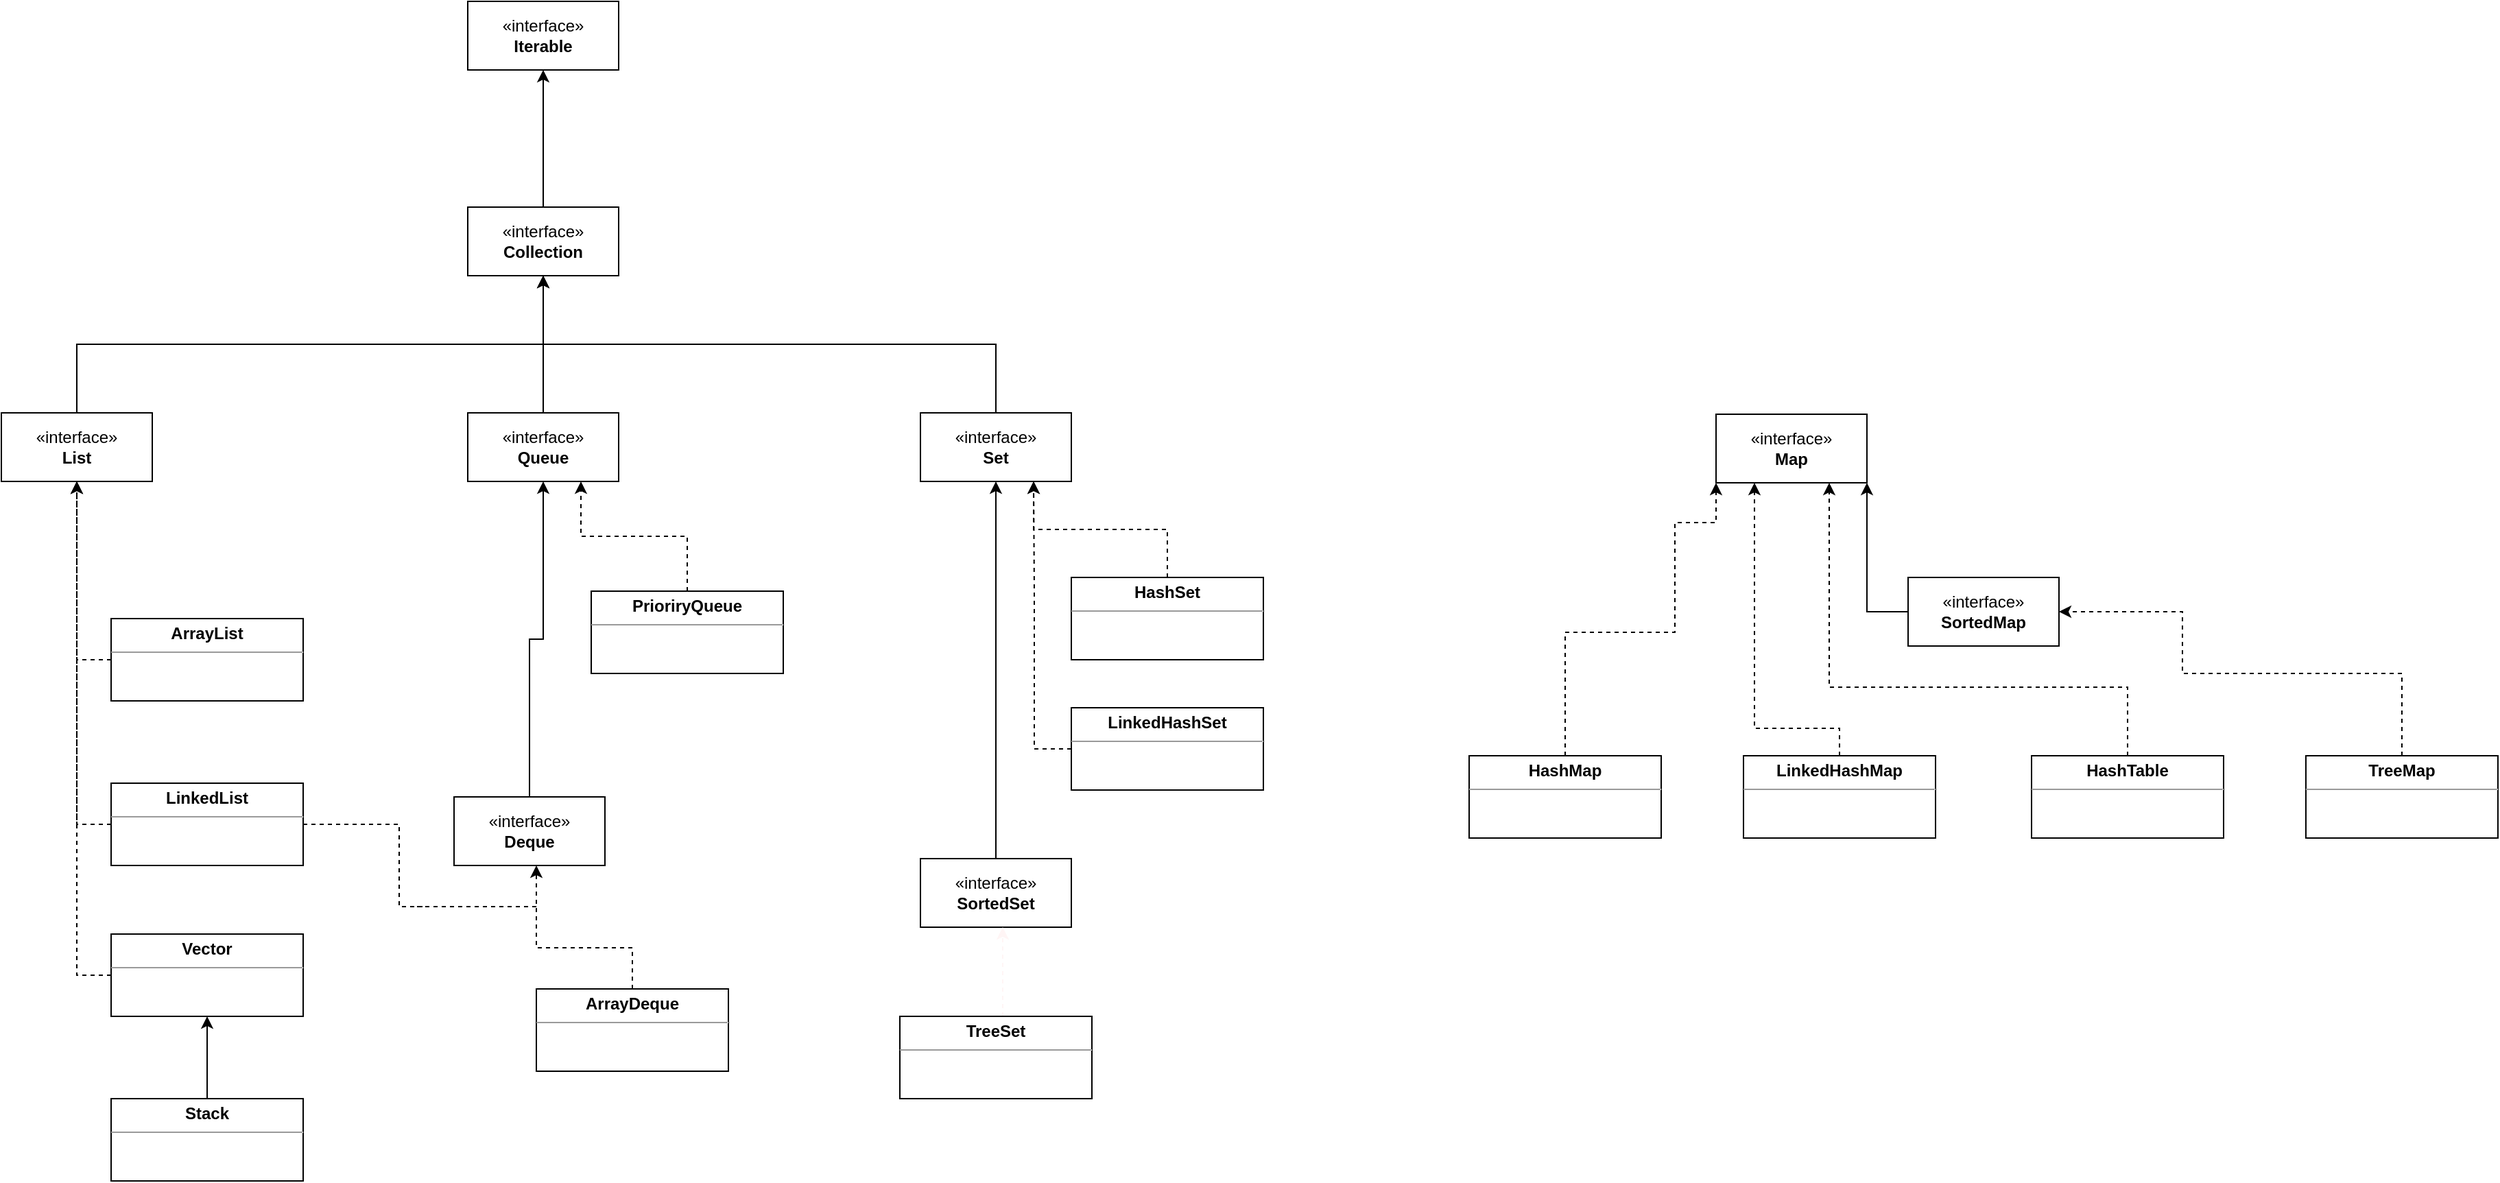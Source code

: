 <mxfile version="20.5.3" type="embed"><diagram id="MGRFIrOorHhDNhJ7VRQj" name="Сторінка-1"><mxGraphModel dx="1675" dy="527" grid="1" gridSize="10" guides="1" tooltips="1" connect="1" arrows="1" fold="1" page="1" pageScale="1" pageWidth="827" pageHeight="1169" background="none" math="0" shadow="0"><root><mxCell id="0"/><mxCell id="1" parent="0"/><mxCell id="RLsNyQYbH4PFIlgkzAy3-1" value="«interface»&lt;br&gt;&lt;b&gt;Iterable&lt;br&gt;&lt;/b&gt;" style="html=1;whiteSpace=wrap;" parent="1" vertex="1"><mxGeometry x="-30" y="50" width="110" height="50" as="geometry"/></mxCell><mxCell id="RLsNyQYbH4PFIlgkzAy3-19" style="edgeStyle=orthogonalEdgeStyle;rounded=0;orthogonalLoop=1;jettySize=auto;html=1;entryX=0.5;entryY=1;entryDx=0;entryDy=0;" parent="1" source="RLsNyQYbH4PFIlgkzAy3-2" target="RLsNyQYbH4PFIlgkzAy3-1" edge="1"><mxGeometry relative="1" as="geometry"/></mxCell><mxCell id="RLsNyQYbH4PFIlgkzAy3-2" value="«interface»&lt;br&gt;&lt;b&gt;Collection&lt;/b&gt;" style="html=1;whiteSpace=wrap;" parent="1" vertex="1"><mxGeometry x="-30" y="200" width="110" height="50" as="geometry"/></mxCell><mxCell id="RLsNyQYbH4PFIlgkzAy3-20" style="edgeStyle=orthogonalEdgeStyle;rounded=0;orthogonalLoop=1;jettySize=auto;html=1;entryX=0.5;entryY=1;entryDx=0;entryDy=0;" parent="1" source="RLsNyQYbH4PFIlgkzAy3-3" target="RLsNyQYbH4PFIlgkzAy3-2" edge="1"><mxGeometry relative="1" as="geometry"/></mxCell><mxCell id="RLsNyQYbH4PFIlgkzAy3-3" value="«interface»&lt;br&gt;&lt;b&gt;Queue&lt;br&gt;&lt;/b&gt;" style="html=1;whiteSpace=wrap;" parent="1" vertex="1"><mxGeometry x="-30" y="350" width="110" height="50" as="geometry"/></mxCell><mxCell id="RLsNyQYbH4PFIlgkzAy3-21" style="edgeStyle=orthogonalEdgeStyle;rounded=0;orthogonalLoop=1;jettySize=auto;html=1;entryX=0.5;entryY=1;entryDx=0;entryDy=0;" parent="1" source="RLsNyQYbH4PFIlgkzAy3-4" target="RLsNyQYbH4PFIlgkzAy3-2" edge="1"><mxGeometry relative="1" as="geometry"><Array as="points"><mxPoint x="-315" y="300"/><mxPoint x="25" y="300"/></Array></mxGeometry></mxCell><mxCell id="RLsNyQYbH4PFIlgkzAy3-4" value="«interface»&lt;br&gt;&lt;b&gt;List&lt;/b&gt;" style="html=1;whiteSpace=wrap;" parent="1" vertex="1"><mxGeometry x="-370" y="350" width="110" height="50" as="geometry"/></mxCell><mxCell id="RLsNyQYbH4PFIlgkzAy3-22" style="edgeStyle=orthogonalEdgeStyle;rounded=0;orthogonalLoop=1;jettySize=auto;html=1;entryX=0.5;entryY=1;entryDx=0;entryDy=0;" parent="1" source="RLsNyQYbH4PFIlgkzAy3-5" target="RLsNyQYbH4PFIlgkzAy3-2" edge="1"><mxGeometry relative="1" as="geometry"><Array as="points"><mxPoint x="355" y="300"/><mxPoint x="25" y="300"/></Array></mxGeometry></mxCell><mxCell id="RLsNyQYbH4PFIlgkzAy3-5" value="«interface»&lt;br&gt;&lt;b&gt;Set&lt;/b&gt;" style="html=1;whiteSpace=wrap;" parent="1" vertex="1"><mxGeometry x="300" y="350" width="110" height="50" as="geometry"/></mxCell><mxCell id="RLsNyQYbH4PFIlgkzAy3-25" style="edgeStyle=orthogonalEdgeStyle;rounded=0;orthogonalLoop=1;jettySize=auto;html=1;entryX=0.5;entryY=1;entryDx=0;entryDy=0;dashed=1;" parent="1" source="RLsNyQYbH4PFIlgkzAy3-6" target="RLsNyQYbH4PFIlgkzAy3-4" edge="1"><mxGeometry relative="1" as="geometry"><Array as="points"><mxPoint x="-315" y="530"/></Array></mxGeometry></mxCell><mxCell id="RLsNyQYbH4PFIlgkzAy3-6" value="&lt;p style=&quot;margin:0px;margin-top:4px;text-align:center;&quot;&gt;&lt;b&gt;ArrayList&lt;/b&gt;&lt;/p&gt;&lt;hr size=&quot;1&quot;&gt;&lt;div style=&quot;height:2px;&quot;&gt;&lt;/div&gt;" style="verticalAlign=top;align=left;overflow=fill;fontSize=12;fontFamily=Helvetica;html=1;whiteSpace=wrap;" parent="1" vertex="1"><mxGeometry x="-290" y="500" width="140" height="60" as="geometry"/></mxCell><mxCell id="RLsNyQYbH4PFIlgkzAy3-24" style="edgeStyle=orthogonalEdgeStyle;rounded=0;orthogonalLoop=1;jettySize=auto;html=1;entryX=0.5;entryY=1;entryDx=0;entryDy=0;dashed=1;" parent="1" source="RLsNyQYbH4PFIlgkzAy3-7" target="RLsNyQYbH4PFIlgkzAy3-4" edge="1"><mxGeometry relative="1" as="geometry"><Array as="points"><mxPoint x="-315" y="650"/></Array></mxGeometry></mxCell><mxCell id="RLsNyQYbH4PFIlgkzAy3-56" style="edgeStyle=orthogonalEdgeStyle;rounded=0;orthogonalLoop=1;jettySize=auto;html=1;endArrow=none;endFill=0;dashed=1;" parent="1" source="RLsNyQYbH4PFIlgkzAy3-7" edge="1"><mxGeometry relative="1" as="geometry"><mxPoint x="-60" y="710" as="targetPoint"/><Array as="points"><mxPoint x="-80" y="650"/><mxPoint x="-80" y="710"/></Array></mxGeometry></mxCell><mxCell id="RLsNyQYbH4PFIlgkzAy3-7" value="&lt;p style=&quot;margin:0px;margin-top:4px;text-align:center;&quot;&gt;&lt;b&gt;LinkedList&lt;/b&gt;&lt;/p&gt;&lt;hr size=&quot;1&quot;&gt;&lt;div style=&quot;height:2px;&quot;&gt;&lt;/div&gt;" style="verticalAlign=top;align=left;overflow=fill;fontSize=12;fontFamily=Helvetica;html=1;whiteSpace=wrap;" parent="1" vertex="1"><mxGeometry x="-290" y="620" width="140" height="60" as="geometry"/></mxCell><mxCell id="RLsNyQYbH4PFIlgkzAy3-26" style="edgeStyle=orthogonalEdgeStyle;rounded=0;orthogonalLoop=1;jettySize=auto;html=1;entryX=0.5;entryY=1;entryDx=0;entryDy=0;exitX=0;exitY=0.5;exitDx=0;exitDy=0;dashed=1;" parent="1" source="RLsNyQYbH4PFIlgkzAy3-8" target="RLsNyQYbH4PFIlgkzAy3-4" edge="1"><mxGeometry relative="1" as="geometry"/></mxCell><mxCell id="RLsNyQYbH4PFIlgkzAy3-8" value="&lt;p style=&quot;margin:0px;margin-top:4px;text-align:center;&quot;&gt;&lt;b&gt;Vector&lt;/b&gt;&lt;/p&gt;&lt;hr size=&quot;1&quot;&gt;&lt;div style=&quot;height:2px;&quot;&gt;&lt;/div&gt;" style="verticalAlign=top;align=left;overflow=fill;fontSize=12;fontFamily=Helvetica;html=1;whiteSpace=wrap;" parent="1" vertex="1"><mxGeometry x="-290" y="730" width="140" height="60" as="geometry"/></mxCell><mxCell id="RLsNyQYbH4PFIlgkzAy3-27" style="edgeStyle=orthogonalEdgeStyle;rounded=0;orthogonalLoop=1;jettySize=auto;html=1;entryX=0.5;entryY=1;entryDx=0;entryDy=0;" parent="1" source="RLsNyQYbH4PFIlgkzAy3-9" target="RLsNyQYbH4PFIlgkzAy3-8" edge="1"><mxGeometry relative="1" as="geometry"/></mxCell><mxCell id="RLsNyQYbH4PFIlgkzAy3-9" value="&lt;p style=&quot;margin:0px;margin-top:4px;text-align:center;&quot;&gt;&lt;b&gt;Stack&lt;/b&gt;&lt;/p&gt;&lt;hr size=&quot;1&quot;&gt;&lt;div style=&quot;height:2px;&quot;&gt;&lt;/div&gt;" style="verticalAlign=top;align=left;overflow=fill;fontSize=12;fontFamily=Helvetica;html=1;whiteSpace=wrap;" parent="1" vertex="1"><mxGeometry x="-290" y="850" width="140" height="60" as="geometry"/></mxCell><mxCell id="RLsNyQYbH4PFIlgkzAy3-31" style="edgeStyle=orthogonalEdgeStyle;rounded=0;orthogonalLoop=1;jettySize=auto;html=1;entryX=0.5;entryY=1;entryDx=0;entryDy=0;" parent="1" source="RLsNyQYbH4PFIlgkzAy3-10" target="RLsNyQYbH4PFIlgkzAy3-3" edge="1"><mxGeometry relative="1" as="geometry"/></mxCell><mxCell id="RLsNyQYbH4PFIlgkzAy3-10" value="«interface»&lt;br&gt;&lt;b&gt;Deque&lt;/b&gt;" style="html=1;whiteSpace=wrap;" parent="1" vertex="1"><mxGeometry x="-40" y="630" width="110" height="50" as="geometry"/></mxCell><mxCell id="RLsNyQYbH4PFIlgkzAy3-30" style="edgeStyle=orthogonalEdgeStyle;rounded=0;orthogonalLoop=1;jettySize=auto;html=1;entryX=0.75;entryY=1;entryDx=0;entryDy=0;dashed=1;" parent="1" source="RLsNyQYbH4PFIlgkzAy3-11" target="RLsNyQYbH4PFIlgkzAy3-3" edge="1"><mxGeometry relative="1" as="geometry"/></mxCell><mxCell id="RLsNyQYbH4PFIlgkzAy3-11" value="&lt;p style=&quot;margin:0px;margin-top:4px;text-align:center;&quot;&gt;&lt;b&gt;PrioriryQueue&lt;/b&gt;&lt;/p&gt;&lt;hr size=&quot;1&quot;&gt;&lt;div style=&quot;height:2px;&quot;&gt;&lt;/div&gt;" style="verticalAlign=top;align=left;overflow=fill;fontSize=12;fontFamily=Helvetica;html=1;whiteSpace=wrap;" parent="1" vertex="1"><mxGeometry x="60" y="480" width="140" height="60" as="geometry"/></mxCell><mxCell id="RLsNyQYbH4PFIlgkzAy3-32" style="edgeStyle=orthogonalEdgeStyle;rounded=0;orthogonalLoop=1;jettySize=auto;html=1;dashed=1;" parent="1" source="RLsNyQYbH4PFIlgkzAy3-12" edge="1"><mxGeometry relative="1" as="geometry"><mxPoint x="20" y="680" as="targetPoint"/><Array as="points"><mxPoint x="90" y="740"/><mxPoint x="20" y="740"/><mxPoint x="20" y="680"/></Array></mxGeometry></mxCell><mxCell id="RLsNyQYbH4PFIlgkzAy3-12" value="&lt;p style=&quot;margin:0px;margin-top:4px;text-align:center;&quot;&gt;&lt;b&gt;ArrayDeque&lt;/b&gt;&lt;/p&gt;&lt;hr size=&quot;1&quot;&gt;&lt;div style=&quot;height:2px;&quot;&gt;&lt;/div&gt;" style="verticalAlign=top;align=left;overflow=fill;fontSize=12;fontFamily=Helvetica;html=1;whiteSpace=wrap;" parent="1" vertex="1"><mxGeometry x="20" y="770" width="140" height="60" as="geometry"/></mxCell><mxCell id="RLsNyQYbH4PFIlgkzAy3-35" style="edgeStyle=orthogonalEdgeStyle;rounded=0;orthogonalLoop=1;jettySize=auto;html=1;entryX=0.5;entryY=1;entryDx=0;entryDy=0;" parent="1" source="RLsNyQYbH4PFIlgkzAy3-13" target="RLsNyQYbH4PFIlgkzAy3-5" edge="1"><mxGeometry relative="1" as="geometry"/></mxCell><mxCell id="RLsNyQYbH4PFIlgkzAy3-13" value="«interface»&lt;br&gt;&lt;b&gt;SortedSet&lt;/b&gt;" style="html=1;whiteSpace=wrap;" parent="1" vertex="1"><mxGeometry x="300" y="675" width="110" height="50" as="geometry"/></mxCell><mxCell id="RLsNyQYbH4PFIlgkzAy3-33" style="edgeStyle=orthogonalEdgeStyle;rounded=0;orthogonalLoop=1;jettySize=auto;html=1;entryX=0.75;entryY=1;entryDx=0;entryDy=0;dashed=1;" parent="1" source="RLsNyQYbH4PFIlgkzAy3-14" target="RLsNyQYbH4PFIlgkzAy3-5" edge="1"><mxGeometry relative="1" as="geometry"/></mxCell><mxCell id="RLsNyQYbH4PFIlgkzAy3-14" value="&lt;p style=&quot;margin:0px;margin-top:4px;text-align:center;&quot;&gt;&lt;b&gt;HashSet&lt;/b&gt;&lt;/p&gt;&lt;hr size=&quot;1&quot;&gt;&lt;div style=&quot;height:2px;&quot;&gt;&lt;/div&gt;" style="verticalAlign=top;align=left;overflow=fill;fontSize=12;fontFamily=Helvetica;html=1;whiteSpace=wrap;" parent="1" vertex="1"><mxGeometry x="410" y="470" width="140" height="60" as="geometry"/></mxCell><mxCell id="RLsNyQYbH4PFIlgkzAy3-37" style="edgeStyle=orthogonalEdgeStyle;rounded=0;orthogonalLoop=1;jettySize=auto;html=1;entryX=0.75;entryY=1;entryDx=0;entryDy=0;dashed=1;" parent="1" source="RLsNyQYbH4PFIlgkzAy3-17" target="RLsNyQYbH4PFIlgkzAy3-5" edge="1"><mxGeometry relative="1" as="geometry"><Array as="points"><mxPoint x="383" y="595"/><mxPoint x="383" y="482"/></Array></mxGeometry></mxCell><mxCell id="RLsNyQYbH4PFIlgkzAy3-17" value="&lt;p style=&quot;margin:0px;margin-top:4px;text-align:center;&quot;&gt;&lt;b&gt;LinkedHashSet&lt;/b&gt;&lt;/p&gt;&lt;hr size=&quot;1&quot;&gt;&lt;div style=&quot;height:2px;&quot;&gt;&lt;/div&gt;" style="verticalAlign=top;align=left;overflow=fill;fontSize=12;fontFamily=Helvetica;html=1;whiteSpace=wrap;" parent="1" vertex="1"><mxGeometry x="410" y="565" width="140" height="60" as="geometry"/></mxCell><mxCell id="RLsNyQYbH4PFIlgkzAy3-36" style="edgeStyle=orthogonalEdgeStyle;rounded=0;orthogonalLoop=1;jettySize=auto;html=1;entryX=0.5;entryY=1;entryDx=0;entryDy=0;strokeColor=none;dashed=1;" parent="1" source="RLsNyQYbH4PFIlgkzAy3-18" target="RLsNyQYbH4PFIlgkzAy3-13" edge="1"><mxGeometry relative="1" as="geometry"/></mxCell><mxCell id="RLsNyQYbH4PFIlgkzAy3-55" style="edgeStyle=orthogonalEdgeStyle;rounded=0;orthogonalLoop=1;jettySize=auto;html=1;strokeColor=#FFF5F5;dashed=1;fillColor=#0050ef;" parent="1" source="RLsNyQYbH4PFIlgkzAy3-18" target="RLsNyQYbH4PFIlgkzAy3-13" edge="1"><mxGeometry relative="1" as="geometry"><Array as="points"><mxPoint x="360" y="750"/><mxPoint x="360" y="750"/></Array></mxGeometry></mxCell><mxCell id="RLsNyQYbH4PFIlgkzAy3-18" value="&lt;p style=&quot;margin:0px;margin-top:4px;text-align:center;&quot;&gt;&lt;b&gt;TreeSet&lt;/b&gt;&lt;/p&gt;&lt;hr size=&quot;1&quot;&gt;&lt;div style=&quot;height:2px;&quot;&gt;&lt;/div&gt;" style="verticalAlign=top;align=left;overflow=fill;fontSize=12;fontFamily=Helvetica;html=1;whiteSpace=wrap;" parent="1" vertex="1"><mxGeometry x="285" y="790" width="140" height="60" as="geometry"/></mxCell><mxCell id="RLsNyQYbH4PFIlgkzAy3-38" value="«interface»&lt;br&gt;&lt;b&gt;Map&lt;/b&gt;" style="html=1;whiteSpace=wrap;" parent="1" vertex="1"><mxGeometry x="880" y="351" width="110" height="50" as="geometry"/></mxCell><mxCell id="RLsNyQYbH4PFIlgkzAy3-52" style="edgeStyle=orthogonalEdgeStyle;rounded=0;orthogonalLoop=1;jettySize=auto;html=1;entryX=1;entryY=1;entryDx=0;entryDy=0;" parent="1" source="RLsNyQYbH4PFIlgkzAy3-41" target="RLsNyQYbH4PFIlgkzAy3-38" edge="1"><mxGeometry relative="1" as="geometry"/></mxCell><mxCell id="RLsNyQYbH4PFIlgkzAy3-41" value="«interface»&lt;br&gt;&lt;b&gt;SortedMap&lt;/b&gt;" style="html=1;whiteSpace=wrap;" parent="1" vertex="1"><mxGeometry x="1020" y="470" width="110" height="50" as="geometry"/></mxCell><mxCell id="RLsNyQYbH4PFIlgkzAy3-49" style="edgeStyle=orthogonalEdgeStyle;rounded=0;orthogonalLoop=1;jettySize=auto;html=1;entryX=0;entryY=1;entryDx=0;entryDy=0;dashed=1;" parent="1" source="RLsNyQYbH4PFIlgkzAy3-42" target="RLsNyQYbH4PFIlgkzAy3-38" edge="1"><mxGeometry relative="1" as="geometry"><Array as="points"><mxPoint x="770" y="510"/><mxPoint x="850" y="510"/><mxPoint x="850" y="430"/><mxPoint x="880" y="430"/></Array></mxGeometry></mxCell><mxCell id="RLsNyQYbH4PFIlgkzAy3-42" value="&lt;p style=&quot;margin:0px;margin-top:4px;text-align:center;&quot;&gt;&lt;b&gt;HashMap&lt;/b&gt;&lt;/p&gt;&lt;hr size=&quot;1&quot;&gt;&lt;div style=&quot;height:2px;&quot;&gt;&lt;/div&gt;" style="verticalAlign=top;align=left;overflow=fill;fontSize=12;fontFamily=Helvetica;html=1;whiteSpace=wrap;" parent="1" vertex="1"><mxGeometry x="700" y="600" width="140" height="60" as="geometry"/></mxCell><mxCell id="RLsNyQYbH4PFIlgkzAy3-48" style="edgeStyle=orthogonalEdgeStyle;rounded=0;orthogonalLoop=1;jettySize=auto;html=1;entryX=0.25;entryY=1;entryDx=0;entryDy=0;exitX=0.5;exitY=0;exitDx=0;exitDy=0;dashed=1;" parent="1" source="RLsNyQYbH4PFIlgkzAy3-43" target="RLsNyQYbH4PFIlgkzAy3-38" edge="1"><mxGeometry relative="1" as="geometry"><Array as="points"><mxPoint x="970" y="580"/><mxPoint x="908" y="580"/><mxPoint x="908" y="401"/></Array></mxGeometry></mxCell><mxCell id="RLsNyQYbH4PFIlgkzAy3-43" value="&lt;p style=&quot;margin:0px;margin-top:4px;text-align:center;&quot;&gt;&lt;b&gt;LinkedHashMap&lt;/b&gt;&lt;/p&gt;&lt;hr size=&quot;1&quot;&gt;&lt;div style=&quot;height:2px;&quot;&gt;&lt;/div&gt;" style="verticalAlign=top;align=left;overflow=fill;fontSize=12;fontFamily=Helvetica;html=1;whiteSpace=wrap;" parent="1" vertex="1"><mxGeometry x="900" y="600" width="140" height="60" as="geometry"/></mxCell><mxCell id="RLsNyQYbH4PFIlgkzAy3-50" style="edgeStyle=orthogonalEdgeStyle;rounded=0;orthogonalLoop=1;jettySize=auto;html=1;entryX=0.75;entryY=1;entryDx=0;entryDy=0;dashed=1;" parent="1" source="RLsNyQYbH4PFIlgkzAy3-44" target="RLsNyQYbH4PFIlgkzAy3-38" edge="1"><mxGeometry relative="1" as="geometry"><Array as="points"><mxPoint x="1180" y="550"/><mxPoint x="963" y="550"/></Array></mxGeometry></mxCell><mxCell id="RLsNyQYbH4PFIlgkzAy3-44" value="&lt;p style=&quot;margin:0px;margin-top:4px;text-align:center;&quot;&gt;&lt;b&gt;HashTable&lt;/b&gt;&lt;/p&gt;&lt;hr size=&quot;1&quot;&gt;&lt;div style=&quot;height:2px;&quot;&gt;&lt;/div&gt;" style="verticalAlign=top;align=left;overflow=fill;fontSize=12;fontFamily=Helvetica;html=1;whiteSpace=wrap;" parent="1" vertex="1"><mxGeometry x="1110" y="600" width="140" height="60" as="geometry"/></mxCell><mxCell id="RLsNyQYbH4PFIlgkzAy3-46" style="edgeStyle=orthogonalEdgeStyle;rounded=0;orthogonalLoop=1;jettySize=auto;html=1;entryX=1;entryY=0.5;entryDx=0;entryDy=0;dashed=1;" parent="1" source="RLsNyQYbH4PFIlgkzAy3-45" target="RLsNyQYbH4PFIlgkzAy3-41" edge="1"><mxGeometry relative="1" as="geometry"><Array as="points"><mxPoint x="1380" y="540"/><mxPoint x="1220" y="540"/><mxPoint x="1220" y="495"/></Array></mxGeometry></mxCell><mxCell id="RLsNyQYbH4PFIlgkzAy3-45" value="&lt;p style=&quot;margin:0px;margin-top:4px;text-align:center;&quot;&gt;&lt;b&gt;TreeMap&lt;/b&gt;&lt;/p&gt;&lt;hr size=&quot;1&quot;&gt;&lt;div style=&quot;height:2px;&quot;&gt;&lt;/div&gt;" style="verticalAlign=top;align=left;overflow=fill;fontSize=12;fontFamily=Helvetica;html=1;whiteSpace=wrap;" parent="1" vertex="1"><mxGeometry x="1310" y="600" width="140" height="60" as="geometry"/></mxCell><mxCell id="RLsNyQYbH4PFIlgkzAy3-58" style="edgeStyle=orthogonalEdgeStyle;rounded=0;orthogonalLoop=1;jettySize=auto;html=1;endArrow=none;endFill=0;dashed=1;" parent="1" edge="1"><mxGeometry relative="1" as="geometry"><mxPoint x="-70" y="710" as="targetPoint"/><mxPoint x="20" y="710" as="sourcePoint"/><Array as="points"><mxPoint x="-60" y="710"/><mxPoint x="-60" y="710"/></Array></mxGeometry></mxCell></root></mxGraphModel></diagram></mxfile>